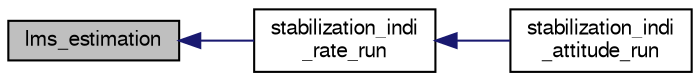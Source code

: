 digraph "lms_estimation"
{
  edge [fontname="FreeSans",fontsize="10",labelfontname="FreeSans",labelfontsize="10"];
  node [fontname="FreeSans",fontsize="10",shape=record];
  rankdir="LR";
  Node1 [label="lms_estimation",height=0.2,width=0.4,color="black", fillcolor="grey75", style="filled", fontcolor="black"];
  Node1 -> Node2 [dir="back",color="midnightblue",fontsize="10",style="solid",fontname="FreeSans"];
  Node2 [label="stabilization_indi\l_rate_run",height=0.2,width=0.4,color="black", fillcolor="white", style="filled",URL="$stabilization__indi__simple_8c.html#a83c932bd9792806ff65ff3ca266f410b",tooltip="Does the INDI calculations. "];
  Node2 -> Node3 [dir="back",color="midnightblue",fontsize="10",style="solid",fontname="FreeSans"];
  Node3 [label="stabilization_indi\l_attitude_run",height=0.2,width=0.4,color="black", fillcolor="white", style="filled",URL="$stabilization__indi__simple_8c.html#a32497fd2d2c56c87a83bddb1f7b62fa8",tooltip="runs stabilization indi "];
}
